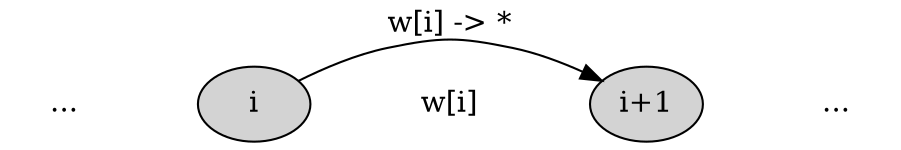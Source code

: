 digraph x {
   rankdir=LR;
   
   /* The nodes */
   {
       node [style=filled, color=black, fillcolor=lightgray];
       1 [label="i"];
       2 [label="i+1"];
   }

   /* The sentence */
   {
       edge [style=invis, weight=100];
       node [shape=plaintext];
       wi [label="w[i]"]
       dots1->1->wi->2->dots2;
       dots1 [label="..."];
       dots2 [label="..."];
   }
   
   /* Edges */
   {
       1->2 [label="w[i] -> *"];
   }

}
